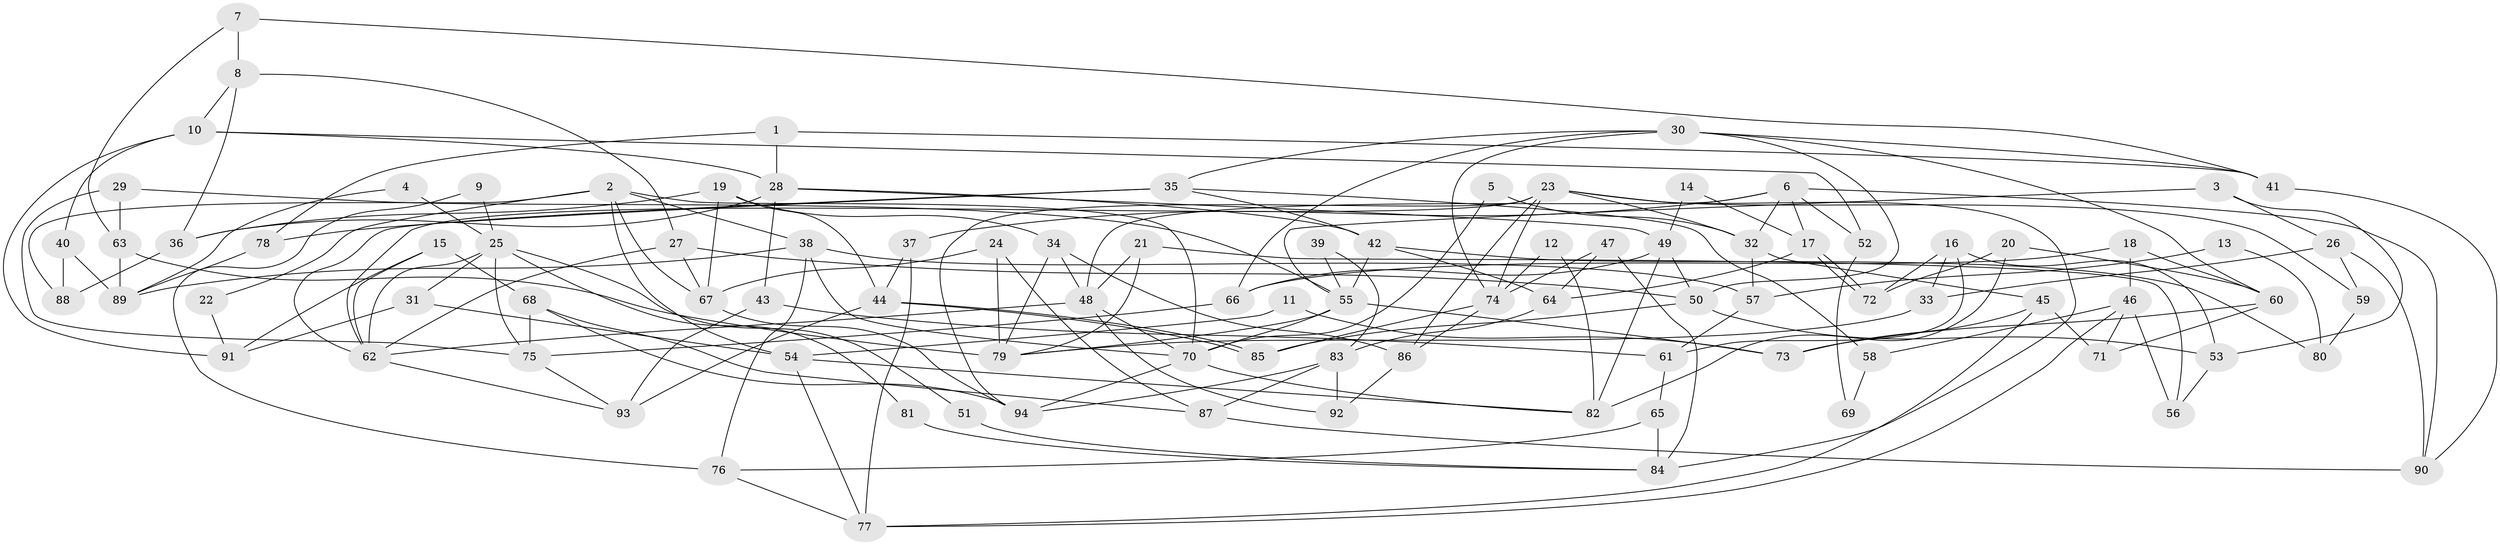 // coarse degree distribution, {6: 0.10606060606060606, 4: 0.16666666666666666, 2: 0.07575757575757576, 7: 0.13636363636363635, 5: 0.3484848484848485, 3: 0.15151515151515152, 8: 0.015151515151515152}
// Generated by graph-tools (version 1.1) at 2025/37/03/04/25 23:37:12]
// undirected, 94 vertices, 188 edges
graph export_dot {
  node [color=gray90,style=filled];
  1;
  2;
  3;
  4;
  5;
  6;
  7;
  8;
  9;
  10;
  11;
  12;
  13;
  14;
  15;
  16;
  17;
  18;
  19;
  20;
  21;
  22;
  23;
  24;
  25;
  26;
  27;
  28;
  29;
  30;
  31;
  32;
  33;
  34;
  35;
  36;
  37;
  38;
  39;
  40;
  41;
  42;
  43;
  44;
  45;
  46;
  47;
  48;
  49;
  50;
  51;
  52;
  53;
  54;
  55;
  56;
  57;
  58;
  59;
  60;
  61;
  62;
  63;
  64;
  65;
  66;
  67;
  68;
  69;
  70;
  71;
  72;
  73;
  74;
  75;
  76;
  77;
  78;
  79;
  80;
  81;
  82;
  83;
  84;
  85;
  86;
  87;
  88;
  89;
  90;
  91;
  92;
  93;
  94;
  1 -- 28;
  1 -- 41;
  1 -- 78;
  2 -- 70;
  2 -- 67;
  2 -- 22;
  2 -- 38;
  2 -- 54;
  2 -- 88;
  3 -- 55;
  3 -- 26;
  3 -- 53;
  4 -- 25;
  4 -- 89;
  5 -- 32;
  5 -- 70;
  6 -- 17;
  6 -- 48;
  6 -- 32;
  6 -- 37;
  6 -- 52;
  6 -- 90;
  7 -- 63;
  7 -- 8;
  7 -- 41;
  8 -- 36;
  8 -- 27;
  8 -- 10;
  9 -- 76;
  9 -- 25;
  10 -- 40;
  10 -- 28;
  10 -- 52;
  10 -- 91;
  11 -- 73;
  11 -- 54;
  12 -- 82;
  12 -- 74;
  13 -- 57;
  13 -- 80;
  14 -- 49;
  14 -- 17;
  15 -- 68;
  15 -- 62;
  15 -- 91;
  16 -- 72;
  16 -- 53;
  16 -- 33;
  16 -- 61;
  17 -- 72;
  17 -- 72;
  17 -- 64;
  18 -- 66;
  18 -- 60;
  18 -- 46;
  19 -- 67;
  19 -- 44;
  19 -- 34;
  19 -- 36;
  20 -- 82;
  20 -- 60;
  20 -- 72;
  21 -- 56;
  21 -- 48;
  21 -- 79;
  22 -- 91;
  23 -- 32;
  23 -- 94;
  23 -- 59;
  23 -- 62;
  23 -- 74;
  23 -- 84;
  23 -- 86;
  24 -- 79;
  24 -- 67;
  24 -- 87;
  25 -- 62;
  25 -- 75;
  25 -- 31;
  25 -- 51;
  25 -- 81;
  26 -- 90;
  26 -- 33;
  26 -- 59;
  27 -- 62;
  27 -- 50;
  27 -- 67;
  28 -- 42;
  28 -- 36;
  28 -- 43;
  28 -- 49;
  29 -- 55;
  29 -- 63;
  29 -- 75;
  30 -- 35;
  30 -- 50;
  30 -- 41;
  30 -- 60;
  30 -- 66;
  30 -- 74;
  31 -- 91;
  31 -- 54;
  32 -- 57;
  32 -- 45;
  33 -- 79;
  34 -- 86;
  34 -- 48;
  34 -- 79;
  35 -- 62;
  35 -- 42;
  35 -- 58;
  35 -- 78;
  36 -- 88;
  37 -- 77;
  37 -- 44;
  38 -- 70;
  38 -- 57;
  38 -- 76;
  38 -- 89;
  39 -- 55;
  39 -- 83;
  40 -- 88;
  40 -- 89;
  41 -- 90;
  42 -- 55;
  42 -- 64;
  42 -- 80;
  43 -- 93;
  43 -- 61;
  44 -- 85;
  44 -- 85;
  44 -- 93;
  45 -- 71;
  45 -- 73;
  45 -- 77;
  46 -- 77;
  46 -- 56;
  46 -- 58;
  46 -- 71;
  47 -- 74;
  47 -- 84;
  47 -- 64;
  48 -- 70;
  48 -- 62;
  48 -- 92;
  49 -- 66;
  49 -- 50;
  49 -- 82;
  50 -- 85;
  50 -- 53;
  51 -- 84;
  52 -- 69;
  53 -- 56;
  54 -- 77;
  54 -- 82;
  55 -- 70;
  55 -- 79;
  55 -- 73;
  57 -- 61;
  58 -- 69;
  59 -- 80;
  60 -- 73;
  60 -- 71;
  61 -- 65;
  62 -- 93;
  63 -- 79;
  63 -- 89;
  64 -- 83;
  65 -- 76;
  65 -- 84;
  66 -- 75;
  67 -- 94;
  68 -- 87;
  68 -- 75;
  68 -- 94;
  70 -- 94;
  70 -- 82;
  74 -- 85;
  74 -- 86;
  75 -- 93;
  76 -- 77;
  78 -- 89;
  81 -- 84;
  83 -- 87;
  83 -- 92;
  83 -- 94;
  86 -- 92;
  87 -- 90;
}
